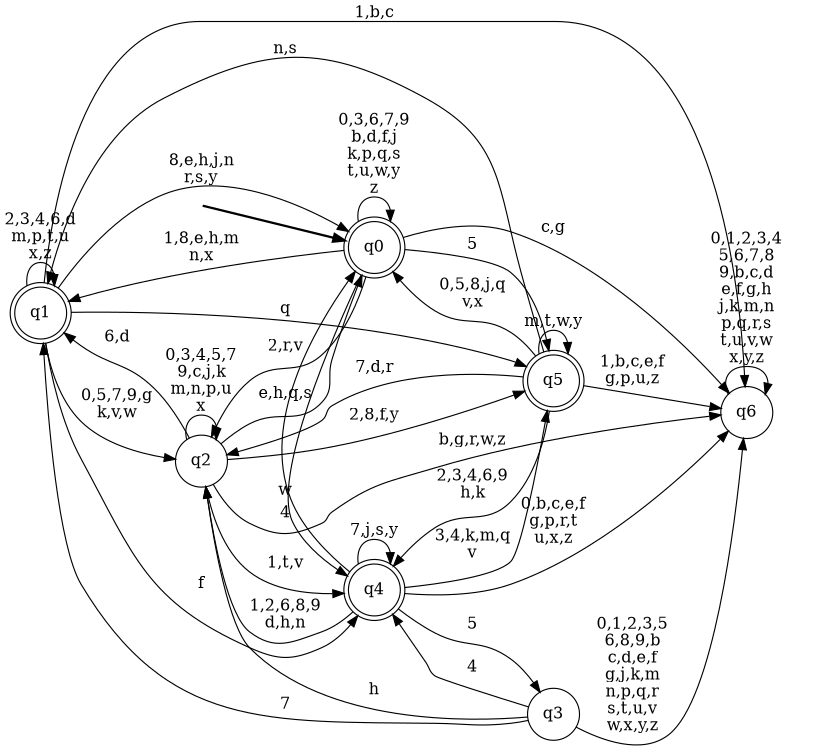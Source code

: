 digraph BlueStar {
__start0 [style = invis, shape = none, label = "", width = 0, height = 0];

rankdir=LR;
size="8,5";

s0 [style="rounded,filled", color="black", fillcolor="white" shape="doublecircle", label="q0"];
s1 [style="rounded,filled", color="black", fillcolor="white" shape="doublecircle", label="q1"];
s2 [style="filled", color="black", fillcolor="white" shape="circle", label="q2"];
s3 [style="filled", color="black", fillcolor="white" shape="circle", label="q3"];
s4 [style="rounded,filled", color="black", fillcolor="white" shape="doublecircle", label="q4"];
s5 [style="rounded,filled", color="black", fillcolor="white" shape="doublecircle", label="q5"];
s6 [style="filled", color="black", fillcolor="white" shape="circle", label="q6"];
subgraph cluster_main { 
	graph [pad=".75", ranksep="0.15", nodesep="0.15"];
	 style=invis; 
	__start0 -> s0 [penwidth=2];
}
s0 -> s0 [label="0,3,6,7,9\nb,d,f,j\nk,p,q,s\nt,u,w,y\nz"];
s0 -> s1 [label="1,8,e,h,m\nn,x"];
s0 -> s2 [label="2,r,v"];
s0 -> s4 [label="4"];
s0 -> s5 [label="5"];
s0 -> s6 [label="c,g"];
s1 -> s0 [label="8,e,h,j,n\nr,s,y"];
s1 -> s1 [label="2,3,4,6,d\nm,p,t,u\nx,z"];
s1 -> s2 [label="0,5,7,9,g\nk,v,w"];
s1 -> s4 [label="f"];
s1 -> s5 [label="q"];
s1 -> s6 [label="1,b,c"];
s2 -> s0 [label="e,h,q,s"];
s2 -> s1 [label="6,d"];
s2 -> s2 [label="0,3,4,5,7\n9,c,j,k\nm,n,p,u\nx"];
s2 -> s4 [label="1,t,v"];
s2 -> s5 [label="2,8,f,y"];
s2 -> s6 [label="b,g,r,w,z"];
s3 -> s1 [label="7"];
s3 -> s2 [label="h"];
s3 -> s4 [label="4"];
s3 -> s6 [label="0,1,2,3,5\n6,8,9,b\nc,d,e,f\ng,j,k,m\nn,p,q,r\ns,t,u,v\nw,x,y,z"];
s4 -> s0 [label="w"];
s4 -> s2 [label="1,2,6,8,9\nd,h,n"];
s4 -> s3 [label="5"];
s4 -> s4 [label="7,j,s,y"];
s4 -> s5 [label="3,4,k,m,q\nv"];
s4 -> s6 [label="0,b,c,e,f\ng,p,r,t\nu,x,z"];
s5 -> s0 [label="0,5,8,j,q\nv,x"];
s5 -> s1 [label="n,s"];
s5 -> s2 [label="7,d,r"];
s5 -> s4 [label="2,3,4,6,9\nh,k"];
s5 -> s5 [label="m,t,w,y"];
s5 -> s6 [label="1,b,c,e,f\ng,p,u,z"];
s6 -> s6 [label="0,1,2,3,4\n5,6,7,8\n9,b,c,d\ne,f,g,h\nj,k,m,n\np,q,r,s\nt,u,v,w\nx,y,z"];

}